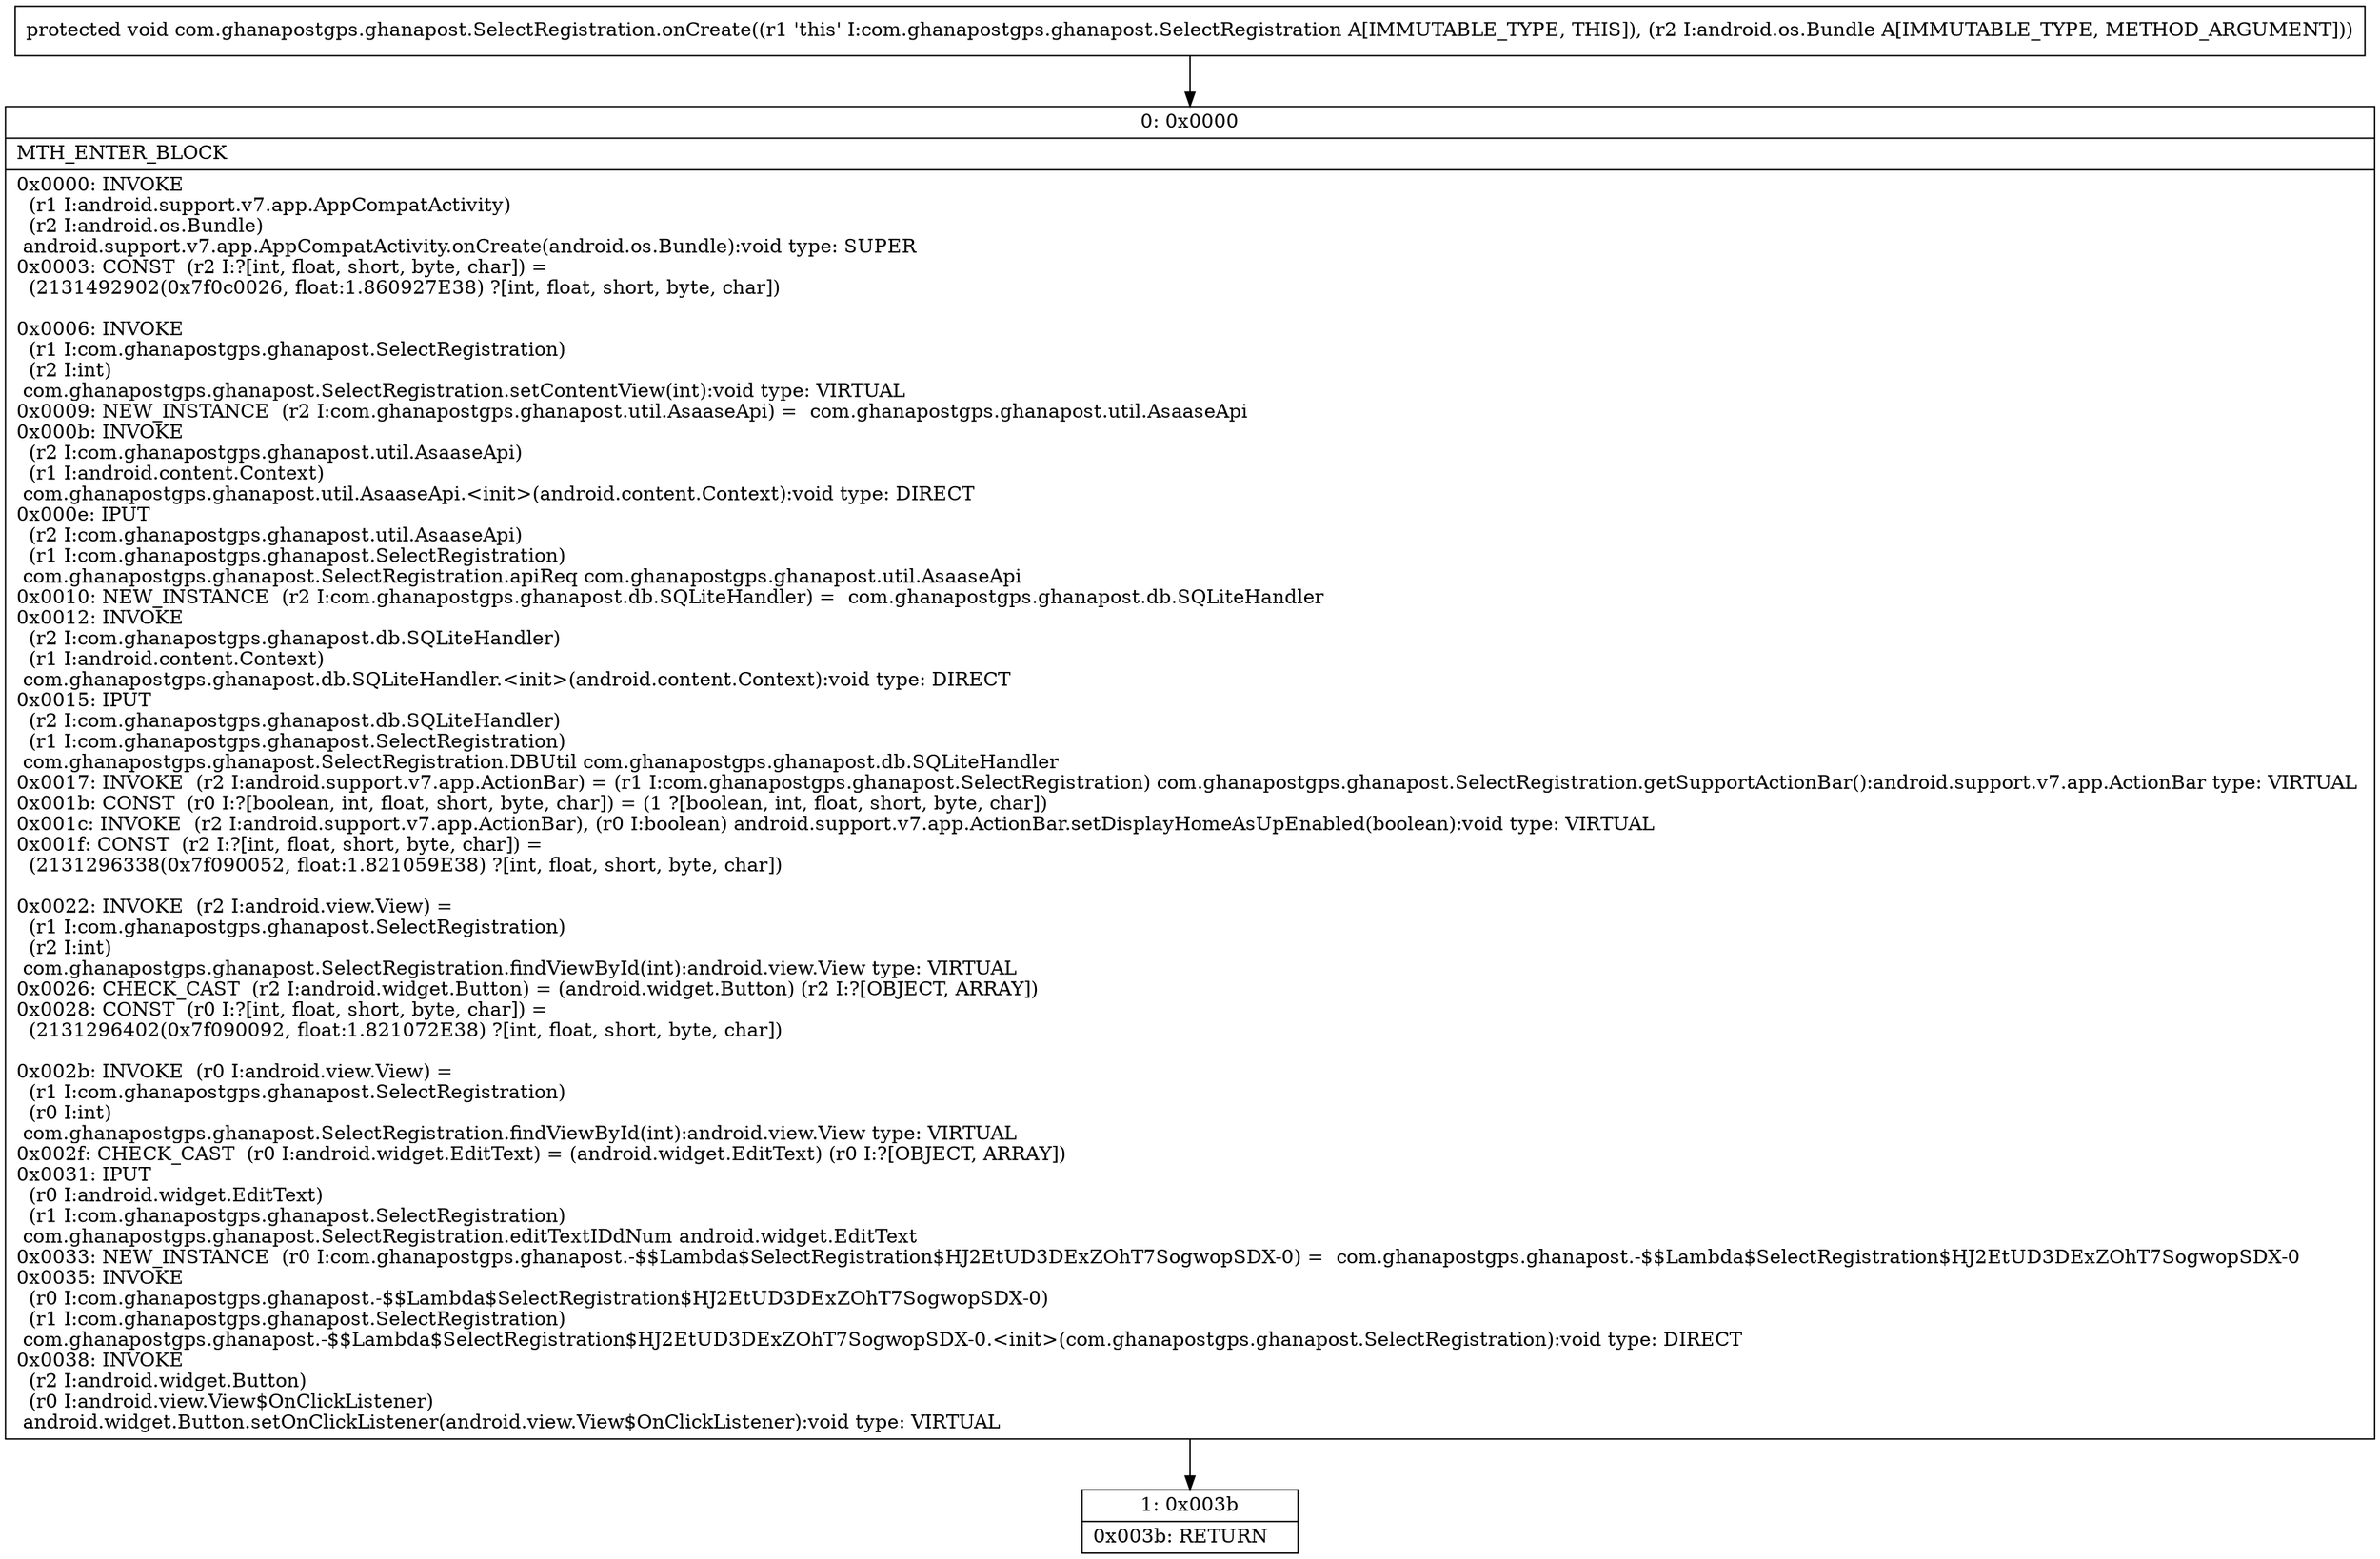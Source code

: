 digraph "CFG forcom.ghanapostgps.ghanapost.SelectRegistration.onCreate(Landroid\/os\/Bundle;)V" {
Node_0 [shape=record,label="{0\:\ 0x0000|MTH_ENTER_BLOCK\l|0x0000: INVOKE  \l  (r1 I:android.support.v7.app.AppCompatActivity)\l  (r2 I:android.os.Bundle)\l android.support.v7.app.AppCompatActivity.onCreate(android.os.Bundle):void type: SUPER \l0x0003: CONST  (r2 I:?[int, float, short, byte, char]) = \l  (2131492902(0x7f0c0026, float:1.860927E38) ?[int, float, short, byte, char])\l \l0x0006: INVOKE  \l  (r1 I:com.ghanapostgps.ghanapost.SelectRegistration)\l  (r2 I:int)\l com.ghanapostgps.ghanapost.SelectRegistration.setContentView(int):void type: VIRTUAL \l0x0009: NEW_INSTANCE  (r2 I:com.ghanapostgps.ghanapost.util.AsaaseApi) =  com.ghanapostgps.ghanapost.util.AsaaseApi \l0x000b: INVOKE  \l  (r2 I:com.ghanapostgps.ghanapost.util.AsaaseApi)\l  (r1 I:android.content.Context)\l com.ghanapostgps.ghanapost.util.AsaaseApi.\<init\>(android.content.Context):void type: DIRECT \l0x000e: IPUT  \l  (r2 I:com.ghanapostgps.ghanapost.util.AsaaseApi)\l  (r1 I:com.ghanapostgps.ghanapost.SelectRegistration)\l com.ghanapostgps.ghanapost.SelectRegistration.apiReq com.ghanapostgps.ghanapost.util.AsaaseApi \l0x0010: NEW_INSTANCE  (r2 I:com.ghanapostgps.ghanapost.db.SQLiteHandler) =  com.ghanapostgps.ghanapost.db.SQLiteHandler \l0x0012: INVOKE  \l  (r2 I:com.ghanapostgps.ghanapost.db.SQLiteHandler)\l  (r1 I:android.content.Context)\l com.ghanapostgps.ghanapost.db.SQLiteHandler.\<init\>(android.content.Context):void type: DIRECT \l0x0015: IPUT  \l  (r2 I:com.ghanapostgps.ghanapost.db.SQLiteHandler)\l  (r1 I:com.ghanapostgps.ghanapost.SelectRegistration)\l com.ghanapostgps.ghanapost.SelectRegistration.DBUtil com.ghanapostgps.ghanapost.db.SQLiteHandler \l0x0017: INVOKE  (r2 I:android.support.v7.app.ActionBar) = (r1 I:com.ghanapostgps.ghanapost.SelectRegistration) com.ghanapostgps.ghanapost.SelectRegistration.getSupportActionBar():android.support.v7.app.ActionBar type: VIRTUAL \l0x001b: CONST  (r0 I:?[boolean, int, float, short, byte, char]) = (1 ?[boolean, int, float, short, byte, char]) \l0x001c: INVOKE  (r2 I:android.support.v7.app.ActionBar), (r0 I:boolean) android.support.v7.app.ActionBar.setDisplayHomeAsUpEnabled(boolean):void type: VIRTUAL \l0x001f: CONST  (r2 I:?[int, float, short, byte, char]) = \l  (2131296338(0x7f090052, float:1.821059E38) ?[int, float, short, byte, char])\l \l0x0022: INVOKE  (r2 I:android.view.View) = \l  (r1 I:com.ghanapostgps.ghanapost.SelectRegistration)\l  (r2 I:int)\l com.ghanapostgps.ghanapost.SelectRegistration.findViewById(int):android.view.View type: VIRTUAL \l0x0026: CHECK_CAST  (r2 I:android.widget.Button) = (android.widget.Button) (r2 I:?[OBJECT, ARRAY]) \l0x0028: CONST  (r0 I:?[int, float, short, byte, char]) = \l  (2131296402(0x7f090092, float:1.821072E38) ?[int, float, short, byte, char])\l \l0x002b: INVOKE  (r0 I:android.view.View) = \l  (r1 I:com.ghanapostgps.ghanapost.SelectRegistration)\l  (r0 I:int)\l com.ghanapostgps.ghanapost.SelectRegistration.findViewById(int):android.view.View type: VIRTUAL \l0x002f: CHECK_CAST  (r0 I:android.widget.EditText) = (android.widget.EditText) (r0 I:?[OBJECT, ARRAY]) \l0x0031: IPUT  \l  (r0 I:android.widget.EditText)\l  (r1 I:com.ghanapostgps.ghanapost.SelectRegistration)\l com.ghanapostgps.ghanapost.SelectRegistration.editTextIDdNum android.widget.EditText \l0x0033: NEW_INSTANCE  (r0 I:com.ghanapostgps.ghanapost.\-$$Lambda$SelectRegistration$HJ2EtUD3DExZOhT7SogwopSDX\-0) =  com.ghanapostgps.ghanapost.\-$$Lambda$SelectRegistration$HJ2EtUD3DExZOhT7SogwopSDX\-0 \l0x0035: INVOKE  \l  (r0 I:com.ghanapostgps.ghanapost.\-$$Lambda$SelectRegistration$HJ2EtUD3DExZOhT7SogwopSDX\-0)\l  (r1 I:com.ghanapostgps.ghanapost.SelectRegistration)\l com.ghanapostgps.ghanapost.\-$$Lambda$SelectRegistration$HJ2EtUD3DExZOhT7SogwopSDX\-0.\<init\>(com.ghanapostgps.ghanapost.SelectRegistration):void type: DIRECT \l0x0038: INVOKE  \l  (r2 I:android.widget.Button)\l  (r0 I:android.view.View$OnClickListener)\l android.widget.Button.setOnClickListener(android.view.View$OnClickListener):void type: VIRTUAL \l}"];
Node_1 [shape=record,label="{1\:\ 0x003b|0x003b: RETURN   \l}"];
MethodNode[shape=record,label="{protected void com.ghanapostgps.ghanapost.SelectRegistration.onCreate((r1 'this' I:com.ghanapostgps.ghanapost.SelectRegistration A[IMMUTABLE_TYPE, THIS]), (r2 I:android.os.Bundle A[IMMUTABLE_TYPE, METHOD_ARGUMENT])) }"];
MethodNode -> Node_0;
Node_0 -> Node_1;
}

